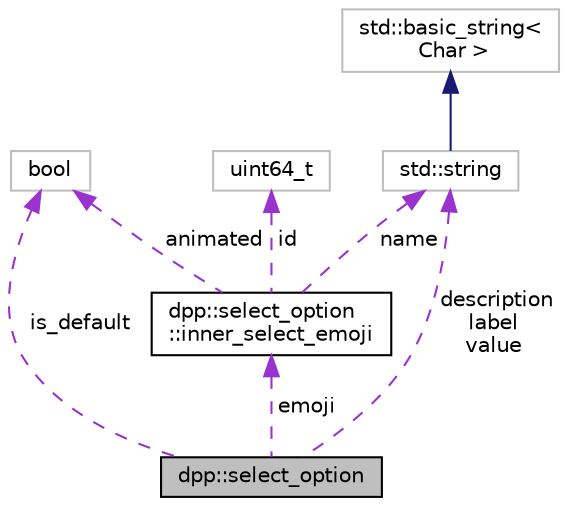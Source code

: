 digraph "dpp::select_option"
{
 // INTERACTIVE_SVG=YES
 // LATEX_PDF_SIZE
  bgcolor="transparent";
  edge [fontname="Helvetica",fontsize="10",labelfontname="Helvetica",labelfontsize="10"];
  node [fontname="Helvetica",fontsize="10",shape=record];
  Node1 [label="dpp::select_option",height=0.2,width=0.4,color="black", fillcolor="grey75", style="filled", fontcolor="black",tooltip="An option for a select component."];
  Node2 -> Node1 [dir="back",color="darkorchid3",fontsize="10",style="dashed",label=" description\nlabel\nvalue" ,fontname="Helvetica"];
  Node2 [label="std::string",height=0.2,width=0.4,color="grey75",tooltip=" "];
  Node3 -> Node2 [dir="back",color="midnightblue",fontsize="10",style="solid",fontname="Helvetica"];
  Node3 [label="std::basic_string\<\l Char \>",height=0.2,width=0.4,color="grey75",tooltip=" "];
  Node4 -> Node1 [dir="back",color="darkorchid3",fontsize="10",style="dashed",label=" is_default" ,fontname="Helvetica"];
  Node4 [label="bool",height=0.2,width=0.4,color="grey75",tooltip=" "];
  Node5 -> Node1 [dir="back",color="darkorchid3",fontsize="10",style="dashed",label=" emoji" ,fontname="Helvetica"];
  Node5 [label="dpp::select_option\l::inner_select_emoji",height=0.2,width=0.4,color="black",URL="$structdpp_1_1select__option_1_1inner__select__emoji.html",tooltip="Emoji definition. To set an emoji on your button you must set one of either the name or id fields...."];
  Node2 -> Node5 [dir="back",color="darkorchid3",fontsize="10",style="dashed",label=" name" ,fontname="Helvetica"];
  Node6 -> Node5 [dir="back",color="darkorchid3",fontsize="10",style="dashed",label=" id" ,fontname="Helvetica"];
  Node6 [label="uint64_t",height=0.2,width=0.4,color="grey75",tooltip=" "];
  Node4 -> Node5 [dir="back",color="darkorchid3",fontsize="10",style="dashed",label=" animated" ,fontname="Helvetica"];
}
